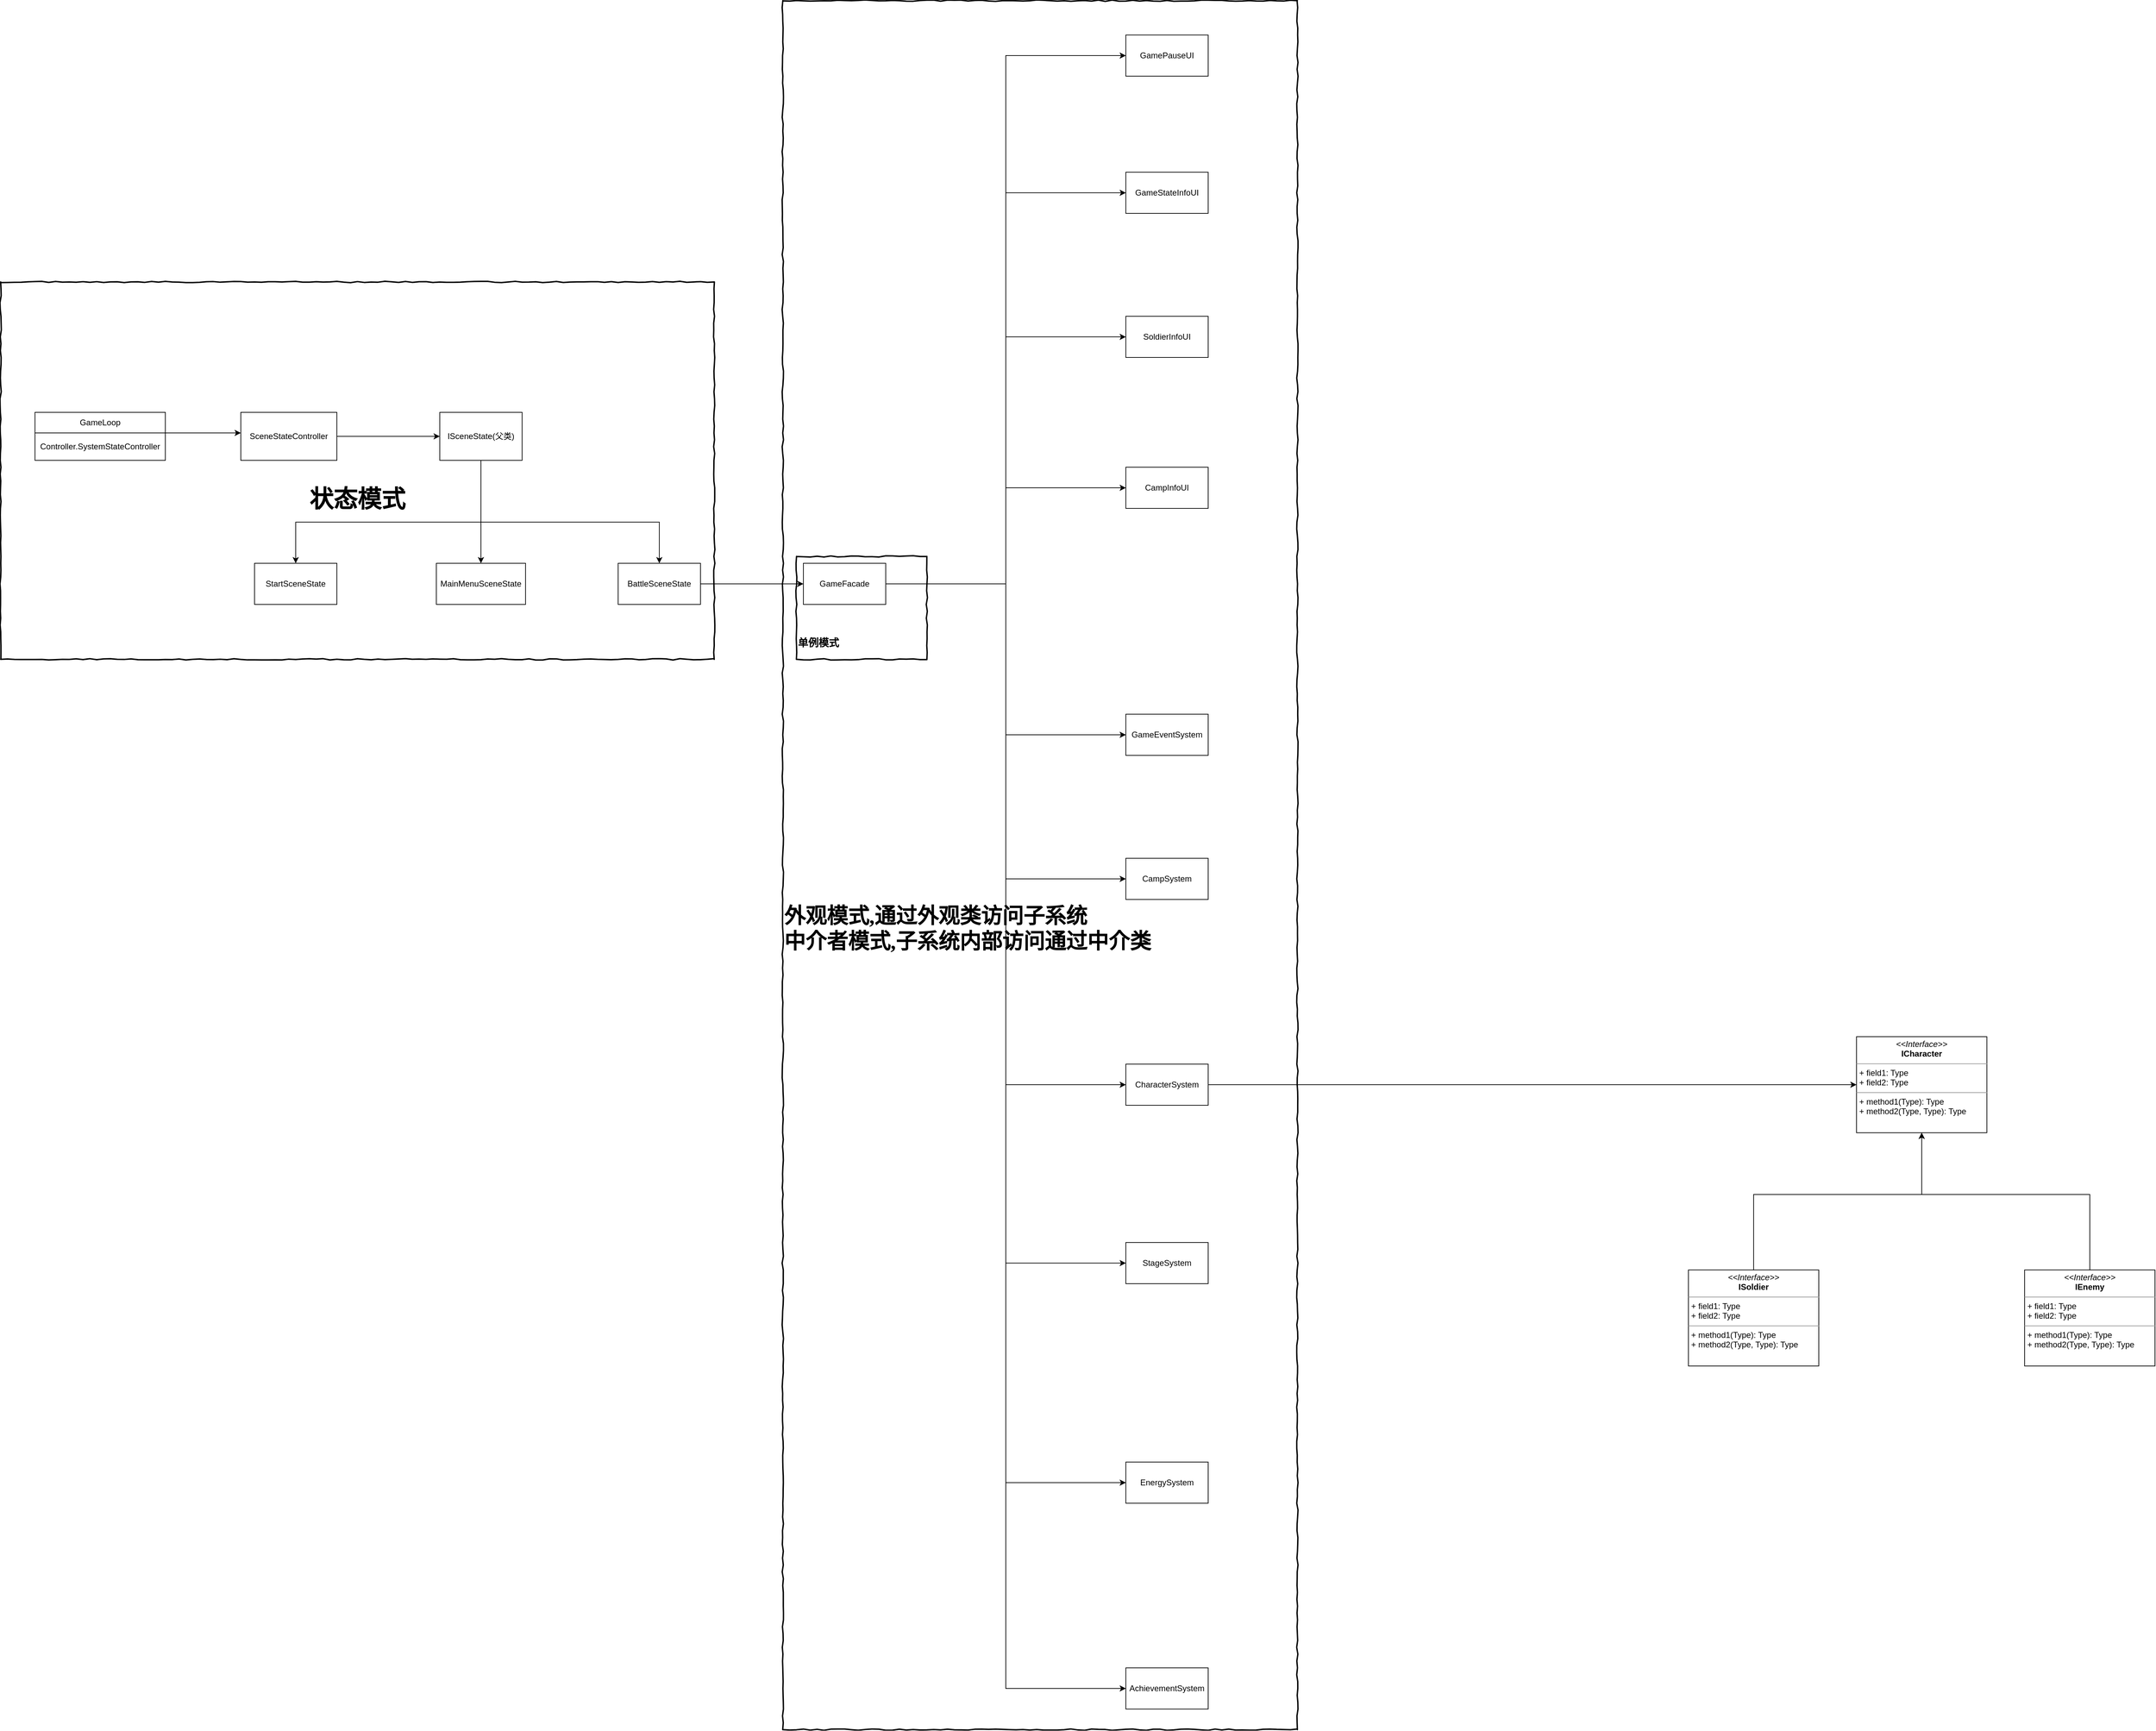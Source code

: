 <mxfile pages="1" version="11.2.4" type="github"><diagram id="328SYEydSCdozAh2rZhf" name="Page-1"><mxGraphModel dx="2062" dy="5805" grid="1" gridSize="10" guides="1" tooltips="1" connect="1" arrows="1" fold="1" page="1" pageScale="1" pageWidth="3300" pageHeight="4681" math="0" shadow="0"><root><mxCell id="0"/><mxCell id="1" parent="0"/><mxCell id="IivV3RTFd_0xX-8Bm_ZV-46" value="&lt;font style=&quot;font-size: 31px&quot;&gt;&lt;br&gt;&lt;br&gt;&lt;br&gt;&lt;br&gt;&lt;br&gt;外观模式,通过外观类访问子系统&lt;br&gt;中介者模式,子系统内部访问通过中介类&lt;br&gt;&lt;/font&gt;" style="html=1;whiteSpace=wrap;comic=1;strokeWidth=2;fontFamily=Comic Sans MS;fontStyle=1;align=left;" parent="1" vertex="1"><mxGeometry x="1220" y="-20" width="750" height="2520" as="geometry"/></mxCell><mxCell id="IivV3RTFd_0xX-8Bm_ZV-47" value="&lt;br&gt;&lt;br&gt;&lt;br&gt;&lt;br&gt;&lt;br&gt;&lt;br&gt;&lt;br&gt;&lt;font style=&quot;font-size: 15px&quot;&gt;单例模式&lt;/font&gt;" style="html=1;whiteSpace=wrap;comic=1;strokeWidth=2;fontFamily=Comic Sans MS;fontStyle=1;align=left;" parent="1" vertex="1"><mxGeometry x="1240" y="790" width="190" height="150" as="geometry"/></mxCell><mxCell id="IivV3RTFd_0xX-8Bm_ZV-24" value="&lt;div style=&quot;font-size: 35px&quot;&gt;&lt;font style=&quot;font-size: 35px&quot;&gt;&lt;br&gt;&lt;/font&gt;&lt;/div&gt;&lt;div style=&quot;font-size: 35px&quot;&gt;&lt;span&gt;&lt;font style=&quot;font-size: 35px&quot;&gt;&lt;br&gt;&lt;/font&gt;&lt;/span&gt;&lt;/div&gt;&lt;div style=&quot;font-size: 35px&quot;&gt;&lt;font style=&quot;font-size: 35px&quot;&gt;状态模式&lt;/font&gt;&lt;/div&gt;" style="html=1;whiteSpace=wrap;comic=1;strokeWidth=2;fontFamily=Comic Sans MS;fontStyle=1;align=center;" parent="1" vertex="1"><mxGeometry x="80" y="390" width="1040" height="550" as="geometry"/></mxCell><mxCell id="IivV3RTFd_0xX-8Bm_ZV-5" style="edgeStyle=orthogonalEdgeStyle;rounded=0;orthogonalLoop=1;jettySize=auto;html=1;" parent="1" source="IivV3RTFd_0xX-8Bm_ZV-1" edge="1"><mxGeometry relative="1" as="geometry"><mxPoint x="430" y="610" as="targetPoint"/><Array as="points"><mxPoint x="410" y="610"/></Array></mxGeometry></mxCell><mxCell id="IivV3RTFd_0xX-8Bm_ZV-1" value="GameLoop" style="rounded=0;whiteSpace=wrap;html=1;" parent="1" vertex="1"><mxGeometry x="130" y="580" width="190" height="30" as="geometry"/></mxCell><mxCell id="IivV3RTFd_0xX-8Bm_ZV-3" value="Controller.SystemStateController" style="rounded=0;whiteSpace=wrap;html=1;" parent="1" vertex="1"><mxGeometry x="130" y="610" width="190" height="40" as="geometry"/></mxCell><mxCell id="IivV3RTFd_0xX-8Bm_ZV-7" style="edgeStyle=orthogonalEdgeStyle;rounded=0;orthogonalLoop=1;jettySize=auto;html=1;entryX=0;entryY=0.5;entryDx=0;entryDy=0;" parent="1" source="IivV3RTFd_0xX-8Bm_ZV-6" target="IivV3RTFd_0xX-8Bm_ZV-8" edge="1"><mxGeometry relative="1" as="geometry"><mxPoint x="630" y="615" as="targetPoint"/></mxGeometry></mxCell><mxCell id="IivV3RTFd_0xX-8Bm_ZV-6" value="SceneStateController" style="rounded=0;whiteSpace=wrap;html=1;" parent="1" vertex="1"><mxGeometry x="430" y="580" width="140" height="70" as="geometry"/></mxCell><mxCell id="IivV3RTFd_0xX-8Bm_ZV-14" style="edgeStyle=orthogonalEdgeStyle;rounded=0;orthogonalLoop=1;jettySize=auto;html=1;exitX=0.5;exitY=1;exitDx=0;exitDy=0;" parent="1" source="IivV3RTFd_0xX-8Bm_ZV-8" target="IivV3RTFd_0xX-8Bm_ZV-11" edge="1"><mxGeometry relative="1" as="geometry"><Array as="points"><mxPoint x="780" y="740"/><mxPoint x="510" y="740"/></Array></mxGeometry></mxCell><mxCell id="IivV3RTFd_0xX-8Bm_ZV-15" style="edgeStyle=orthogonalEdgeStyle;rounded=0;orthogonalLoop=1;jettySize=auto;html=1;entryX=0.5;entryY=0;entryDx=0;entryDy=0;" parent="1" source="IivV3RTFd_0xX-8Bm_ZV-8" target="IivV3RTFd_0xX-8Bm_ZV-12" edge="1"><mxGeometry relative="1" as="geometry"/></mxCell><mxCell id="IivV3RTFd_0xX-8Bm_ZV-16" style="edgeStyle=orthogonalEdgeStyle;rounded=0;orthogonalLoop=1;jettySize=auto;html=1;" parent="1" source="IivV3RTFd_0xX-8Bm_ZV-8" target="IivV3RTFd_0xX-8Bm_ZV-13" edge="1"><mxGeometry relative="1" as="geometry"><Array as="points"><mxPoint x="780" y="740"/><mxPoint x="1040" y="740"/></Array></mxGeometry></mxCell><mxCell id="IivV3RTFd_0xX-8Bm_ZV-8" value="ISceneState(父类)" style="rounded=0;whiteSpace=wrap;html=1;" parent="1" vertex="1"><mxGeometry x="720" y="580" width="120" height="70" as="geometry"/></mxCell><mxCell id="IivV3RTFd_0xX-8Bm_ZV-11" value="StartSceneState" style="rounded=0;whiteSpace=wrap;html=1;" parent="1" vertex="1"><mxGeometry x="450" y="800" width="120" height="60" as="geometry"/></mxCell><mxCell id="IivV3RTFd_0xX-8Bm_ZV-12" value="MainMenuSceneState" style="rounded=0;whiteSpace=wrap;html=1;" parent="1" vertex="1"><mxGeometry x="715" y="800" width="130" height="60" as="geometry"/></mxCell><mxCell id="IivV3RTFd_0xX-8Bm_ZV-25" style="edgeStyle=orthogonalEdgeStyle;rounded=0;orthogonalLoop=1;jettySize=auto;html=1;entryX=0;entryY=0.5;entryDx=0;entryDy=0;" parent="1" source="IivV3RTFd_0xX-8Bm_ZV-13" target="IivV3RTFd_0xX-8Bm_ZV-26" edge="1"><mxGeometry relative="1" as="geometry"><mxPoint x="1240" y="830" as="targetPoint"/></mxGeometry></mxCell><mxCell id="IivV3RTFd_0xX-8Bm_ZV-13" value="BattleSceneState" style="rounded=0;whiteSpace=wrap;html=1;" parent="1" vertex="1"><mxGeometry x="980" y="800" width="120" height="60" as="geometry"/></mxCell><mxCell id="IivV3RTFd_0xX-8Bm_ZV-37" style="edgeStyle=orthogonalEdgeStyle;rounded=0;orthogonalLoop=1;jettySize=auto;html=1;entryX=0;entryY=0.5;entryDx=0;entryDy=0;" parent="1" source="IivV3RTFd_0xX-8Bm_ZV-26" target="IivV3RTFd_0xX-8Bm_ZV-28" edge="1"><mxGeometry relative="1" as="geometry"/></mxCell><mxCell id="IivV3RTFd_0xX-8Bm_ZV-38" style="edgeStyle=orthogonalEdgeStyle;rounded=0;orthogonalLoop=1;jettySize=auto;html=1;entryX=0;entryY=0.5;entryDx=0;entryDy=0;" parent="1" source="IivV3RTFd_0xX-8Bm_ZV-26" target="IivV3RTFd_0xX-8Bm_ZV-29" edge="1"><mxGeometry relative="1" as="geometry"/></mxCell><mxCell id="IivV3RTFd_0xX-8Bm_ZV-39" style="edgeStyle=orthogonalEdgeStyle;rounded=0;orthogonalLoop=1;jettySize=auto;html=1;entryX=0;entryY=0.5;entryDx=0;entryDy=0;" parent="1" source="IivV3RTFd_0xX-8Bm_ZV-26" target="IivV3RTFd_0xX-8Bm_ZV-30" edge="1"><mxGeometry relative="1" as="geometry"/></mxCell><mxCell id="IivV3RTFd_0xX-8Bm_ZV-40" style="edgeStyle=orthogonalEdgeStyle;rounded=0;orthogonalLoop=1;jettySize=auto;html=1;entryX=0;entryY=0.5;entryDx=0;entryDy=0;" parent="1" source="IivV3RTFd_0xX-8Bm_ZV-26" target="IivV3RTFd_0xX-8Bm_ZV-31" edge="1"><mxGeometry relative="1" as="geometry"/></mxCell><mxCell id="IivV3RTFd_0xX-8Bm_ZV-41" style="edgeStyle=orthogonalEdgeStyle;rounded=0;orthogonalLoop=1;jettySize=auto;html=1;entryX=0;entryY=0.5;entryDx=0;entryDy=0;" parent="1" source="IivV3RTFd_0xX-8Bm_ZV-26" target="IivV3RTFd_0xX-8Bm_ZV-32" edge="1"><mxGeometry relative="1" as="geometry"/></mxCell><mxCell id="IivV3RTFd_0xX-8Bm_ZV-42" style="edgeStyle=orthogonalEdgeStyle;rounded=0;orthogonalLoop=1;jettySize=auto;html=1;entryX=0;entryY=0.5;entryDx=0;entryDy=0;" parent="1" source="IivV3RTFd_0xX-8Bm_ZV-26" target="IivV3RTFd_0xX-8Bm_ZV-33" edge="1"><mxGeometry relative="1" as="geometry"/></mxCell><mxCell id="IivV3RTFd_0xX-8Bm_ZV-43" style="edgeStyle=orthogonalEdgeStyle;rounded=0;orthogonalLoop=1;jettySize=auto;html=1;entryX=0;entryY=0.5;entryDx=0;entryDy=0;" parent="1" source="IivV3RTFd_0xX-8Bm_ZV-26" target="IivV3RTFd_0xX-8Bm_ZV-34" edge="1"><mxGeometry relative="1" as="geometry"/></mxCell><mxCell id="IivV3RTFd_0xX-8Bm_ZV-44" style="edgeStyle=orthogonalEdgeStyle;rounded=0;orthogonalLoop=1;jettySize=auto;html=1;entryX=0;entryY=0.5;entryDx=0;entryDy=0;" parent="1" source="IivV3RTFd_0xX-8Bm_ZV-26" target="IivV3RTFd_0xX-8Bm_ZV-35" edge="1"><mxGeometry relative="1" as="geometry"/></mxCell><mxCell id="IivV3RTFd_0xX-8Bm_ZV-45" style="edgeStyle=orthogonalEdgeStyle;rounded=0;orthogonalLoop=1;jettySize=auto;html=1;entryX=0;entryY=0.5;entryDx=0;entryDy=0;" parent="1" source="IivV3RTFd_0xX-8Bm_ZV-26" target="IivV3RTFd_0xX-8Bm_ZV-27" edge="1"><mxGeometry relative="1" as="geometry"/></mxCell><mxCell id="wADAR3zxIw2LBWZPUKkN-1" style="edgeStyle=orthogonalEdgeStyle;rounded=0;orthogonalLoop=1;jettySize=auto;html=1;entryX=0;entryY=0.5;entryDx=0;entryDy=0;" edge="1" parent="1" source="IivV3RTFd_0xX-8Bm_ZV-26" target="IivV3RTFd_0xX-8Bm_ZV-36"><mxGeometry relative="1" as="geometry"/></mxCell><mxCell id="IivV3RTFd_0xX-8Bm_ZV-26" value="GameFacade" style="rounded=0;whiteSpace=wrap;html=1;" parent="1" vertex="1"><mxGeometry x="1250" y="800" width="120" height="60" as="geometry"/></mxCell><mxCell id="IivV3RTFd_0xX-8Bm_ZV-27" value="GamePauseUI" style="rounded=0;whiteSpace=wrap;html=1;" parent="1" vertex="1"><mxGeometry x="1720" y="30" width="120" height="60" as="geometry"/></mxCell><mxCell id="IivV3RTFd_0xX-8Bm_ZV-28" value="GameStateInfoUI" style="rounded=0;whiteSpace=wrap;html=1;" parent="1" vertex="1"><mxGeometry x="1720" y="230" width="120" height="60" as="geometry"/></mxCell><mxCell id="IivV3RTFd_0xX-8Bm_ZV-29" value="SoldierInfoUI" style="rounded=0;whiteSpace=wrap;html=1;" parent="1" vertex="1"><mxGeometry x="1720" y="440" width="120" height="60" as="geometry"/></mxCell><mxCell id="IivV3RTFd_0xX-8Bm_ZV-30" value="CampInfoUI" style="rounded=0;whiteSpace=wrap;html=1;" parent="1" vertex="1"><mxGeometry x="1720" y="660" width="120" height="60" as="geometry"/></mxCell><mxCell id="IivV3RTFd_0xX-8Bm_ZV-31" value="GameEventSystem" style="rounded=0;whiteSpace=wrap;html=1;" parent="1" vertex="1"><mxGeometry x="1720" y="1020" width="120" height="60" as="geometry"/></mxCell><mxCell id="IivV3RTFd_0xX-8Bm_ZV-32" value="CampSystem" style="rounded=0;whiteSpace=wrap;html=1;" parent="1" vertex="1"><mxGeometry x="1720" y="1230" width="120" height="60" as="geometry"/></mxCell><mxCell id="wADAR3zxIw2LBWZPUKkN-15" style="edgeStyle=orthogonalEdgeStyle;rounded=0;orthogonalLoop=1;jettySize=auto;html=1;entryX=0;entryY=0.5;entryDx=0;entryDy=0;" edge="1" parent="1" source="IivV3RTFd_0xX-8Bm_ZV-33" target="wADAR3zxIw2LBWZPUKkN-19"><mxGeometry relative="1" as="geometry"><mxPoint x="2310" y="1560" as="targetPoint"/></mxGeometry></mxCell><mxCell id="IivV3RTFd_0xX-8Bm_ZV-33" value="CharacterSystem" style="rounded=0;whiteSpace=wrap;html=1;" parent="1" vertex="1"><mxGeometry x="1720" y="1530" width="120" height="60" as="geometry"/></mxCell><mxCell id="IivV3RTFd_0xX-8Bm_ZV-34" value="StageSystem" style="rounded=0;whiteSpace=wrap;html=1;" parent="1" vertex="1"><mxGeometry x="1720" y="1790" width="120" height="60" as="geometry"/></mxCell><mxCell id="IivV3RTFd_0xX-8Bm_ZV-35" value="EnergySystem" style="rounded=0;whiteSpace=wrap;html=1;" parent="1" vertex="1"><mxGeometry x="1720" y="2110" width="120" height="60" as="geometry"/></mxCell><mxCell id="IivV3RTFd_0xX-8Bm_ZV-36" value="AchievementSystem" style="rounded=0;whiteSpace=wrap;html=1;" parent="1" vertex="1"><mxGeometry x="1720" y="2410" width="120" height="60" as="geometry"/></mxCell><mxCell id="wADAR3zxIw2LBWZPUKkN-19" value="&lt;p style=&quot;margin: 0px ; margin-top: 4px ; text-align: center&quot;&gt;&lt;i&gt;&amp;lt;&amp;lt;Interface&amp;gt;&amp;gt;&lt;/i&gt;&lt;br&gt;&lt;b&gt;ICharacter&lt;/b&gt;&lt;/p&gt;&lt;hr size=&quot;1&quot;&gt;&lt;p style=&quot;margin: 0px ; margin-left: 4px&quot;&gt;+ field1: Type&lt;br&gt;+ field2: Type&lt;/p&gt;&lt;hr size=&quot;1&quot;&gt;&lt;p style=&quot;margin: 0px ; margin-left: 4px&quot;&gt;+ method1(Type): Type&lt;br&gt;+ method2(Type, Type): Type&lt;/p&gt;" style="verticalAlign=top;align=left;overflow=fill;fontSize=12;fontFamily=Helvetica;html=1;" vertex="1" parent="1"><mxGeometry x="2785" y="1490" width="190" height="140" as="geometry"/></mxCell><mxCell id="wADAR3zxIw2LBWZPUKkN-23" style="edgeStyle=orthogonalEdgeStyle;rounded=0;orthogonalLoop=1;jettySize=auto;html=1;entryX=0.5;entryY=1;entryDx=0;entryDy=0;" edge="1" parent="1" source="wADAR3zxIw2LBWZPUKkN-20" target="wADAR3zxIw2LBWZPUKkN-19"><mxGeometry relative="1" as="geometry"><mxPoint x="2645" y="1800" as="targetPoint"/><Array as="points"><mxPoint x="2635" y="1720"/><mxPoint x="2880" y="1720"/></Array></mxGeometry></mxCell><mxCell id="wADAR3zxIw2LBWZPUKkN-20" value="&lt;p style=&quot;margin: 0px ; margin-top: 4px ; text-align: center&quot;&gt;&lt;i&gt;&amp;lt;&amp;lt;Interface&amp;gt;&amp;gt;&lt;/i&gt;&lt;br&gt;&lt;b&gt;ISoldier&lt;/b&gt;&lt;/p&gt;&lt;hr size=&quot;1&quot;&gt;&lt;p style=&quot;margin: 0px ; margin-left: 4px&quot;&gt;+ field1: Type&lt;br&gt;+ field2: Type&lt;/p&gt;&lt;hr size=&quot;1&quot;&gt;&lt;p style=&quot;margin: 0px ; margin-left: 4px&quot;&gt;+ method1(Type): Type&lt;br&gt;+ method2(Type, Type): Type&lt;/p&gt;" style="verticalAlign=top;align=left;overflow=fill;fontSize=12;fontFamily=Helvetica;html=1;" vertex="1" parent="1"><mxGeometry x="2540" y="1830" width="190" height="140" as="geometry"/></mxCell><mxCell id="wADAR3zxIw2LBWZPUKkN-24" style="edgeStyle=orthogonalEdgeStyle;rounded=0;orthogonalLoop=1;jettySize=auto;html=1;entryX=0.5;entryY=1;entryDx=0;entryDy=0;" edge="1" parent="1" source="wADAR3zxIw2LBWZPUKkN-21" target="wADAR3zxIw2LBWZPUKkN-19"><mxGeometry relative="1" as="geometry"><Array as="points"><mxPoint x="3125" y="1720"/><mxPoint x="2880" y="1720"/></Array></mxGeometry></mxCell><mxCell id="wADAR3zxIw2LBWZPUKkN-21" value="&lt;p style=&quot;margin: 0px ; margin-top: 4px ; text-align: center&quot;&gt;&lt;i&gt;&amp;lt;&amp;lt;Interface&amp;gt;&amp;gt;&lt;/i&gt;&lt;br&gt;&lt;b&gt;IEnemy&lt;/b&gt;&lt;/p&gt;&lt;hr size=&quot;1&quot;&gt;&lt;p style=&quot;margin: 0px ; margin-left: 4px&quot;&gt;+ field1: Type&lt;br&gt;+ field2: Type&lt;/p&gt;&lt;hr size=&quot;1&quot;&gt;&lt;p style=&quot;margin: 0px ; margin-left: 4px&quot;&gt;+ method1(Type): Type&lt;br&gt;+ method2(Type, Type): Type&lt;/p&gt;" style="verticalAlign=top;align=left;overflow=fill;fontSize=12;fontFamily=Helvetica;html=1;" vertex="1" parent="1"><mxGeometry x="3030" y="1830" width="190" height="140" as="geometry"/></mxCell></root></mxGraphModel></diagram></mxfile>
